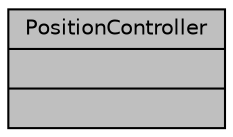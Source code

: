 digraph "PositionController"
{
 // LATEX_PDF_SIZE
  bgcolor="transparent";
  edge [fontname="Helvetica",fontsize="10",labelfontname="Helvetica",labelfontsize="10"];
  node [fontname="Helvetica",fontsize="10",shape=record];
  Node1 [label="{PositionController\n||}",height=0.2,width=0.4,color="black", fillcolor="grey75", style="filled", fontcolor="black",tooltip="Controlador de cargos."];
}
